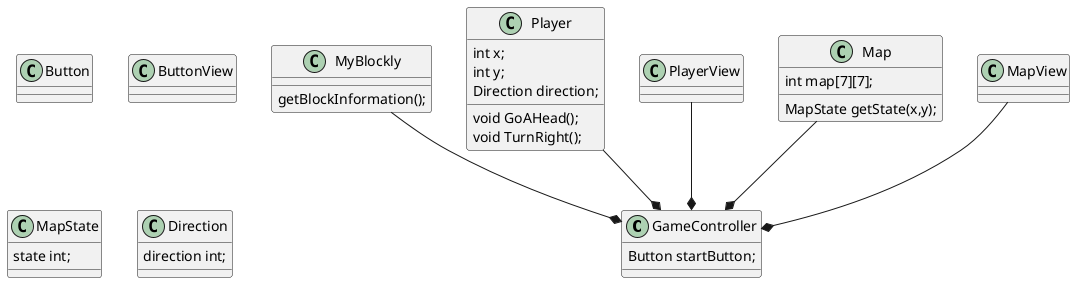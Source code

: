 @startuml
class GameController{
    Button startButton;
}

class MyBlockly{
    getBlockInformation();
}

class Button{
}

class ButtonView{
}

class Player{
    int x;
    int y;
    Direction direction;
    void GoAHead();
    void TurnRight();
}

class PlayerView{
}

class Map{
    int map[7][7];
    MapState getState(x,y);
}

class MapView{
}

class MapState{
    state int;
}

class Direction{
    direction int;
}

Player --* GameController
PlayerView --* GameController
Map --* GameController
MapView --* GameController
MyBlockly --* GameController
@enduml